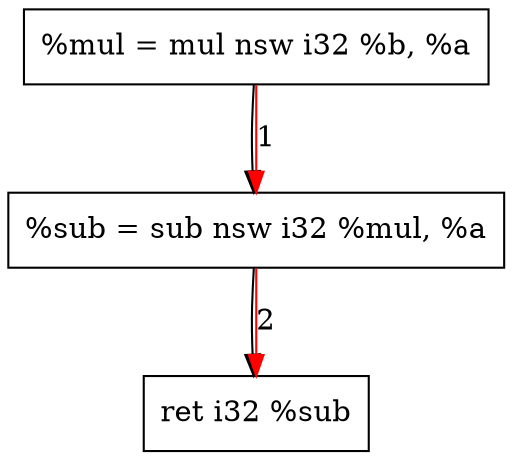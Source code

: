 digraph "CDFG for'func' function" {
	Node0x55b8effbc480[shape=record, label="  %mul = mul nsw i32 %b, %a"]
	Node0x55b8effbc4f0[shape=record, label="  %sub = sub nsw i32 %mul, %a"]
	Node0x55b8effbc408[shape=record, label="  ret i32 %sub"]
	Node0x55b8effbc480 -> Node0x55b8effbc4f0
	Node0x55b8effbc4f0 -> Node0x55b8effbc408
edge [color=red]
	Node0x55b8effbc480 -> Node0x55b8effbc4f0[label="1"]
	Node0x55b8effbc4f0 -> Node0x55b8effbc408[label="2"]
}
